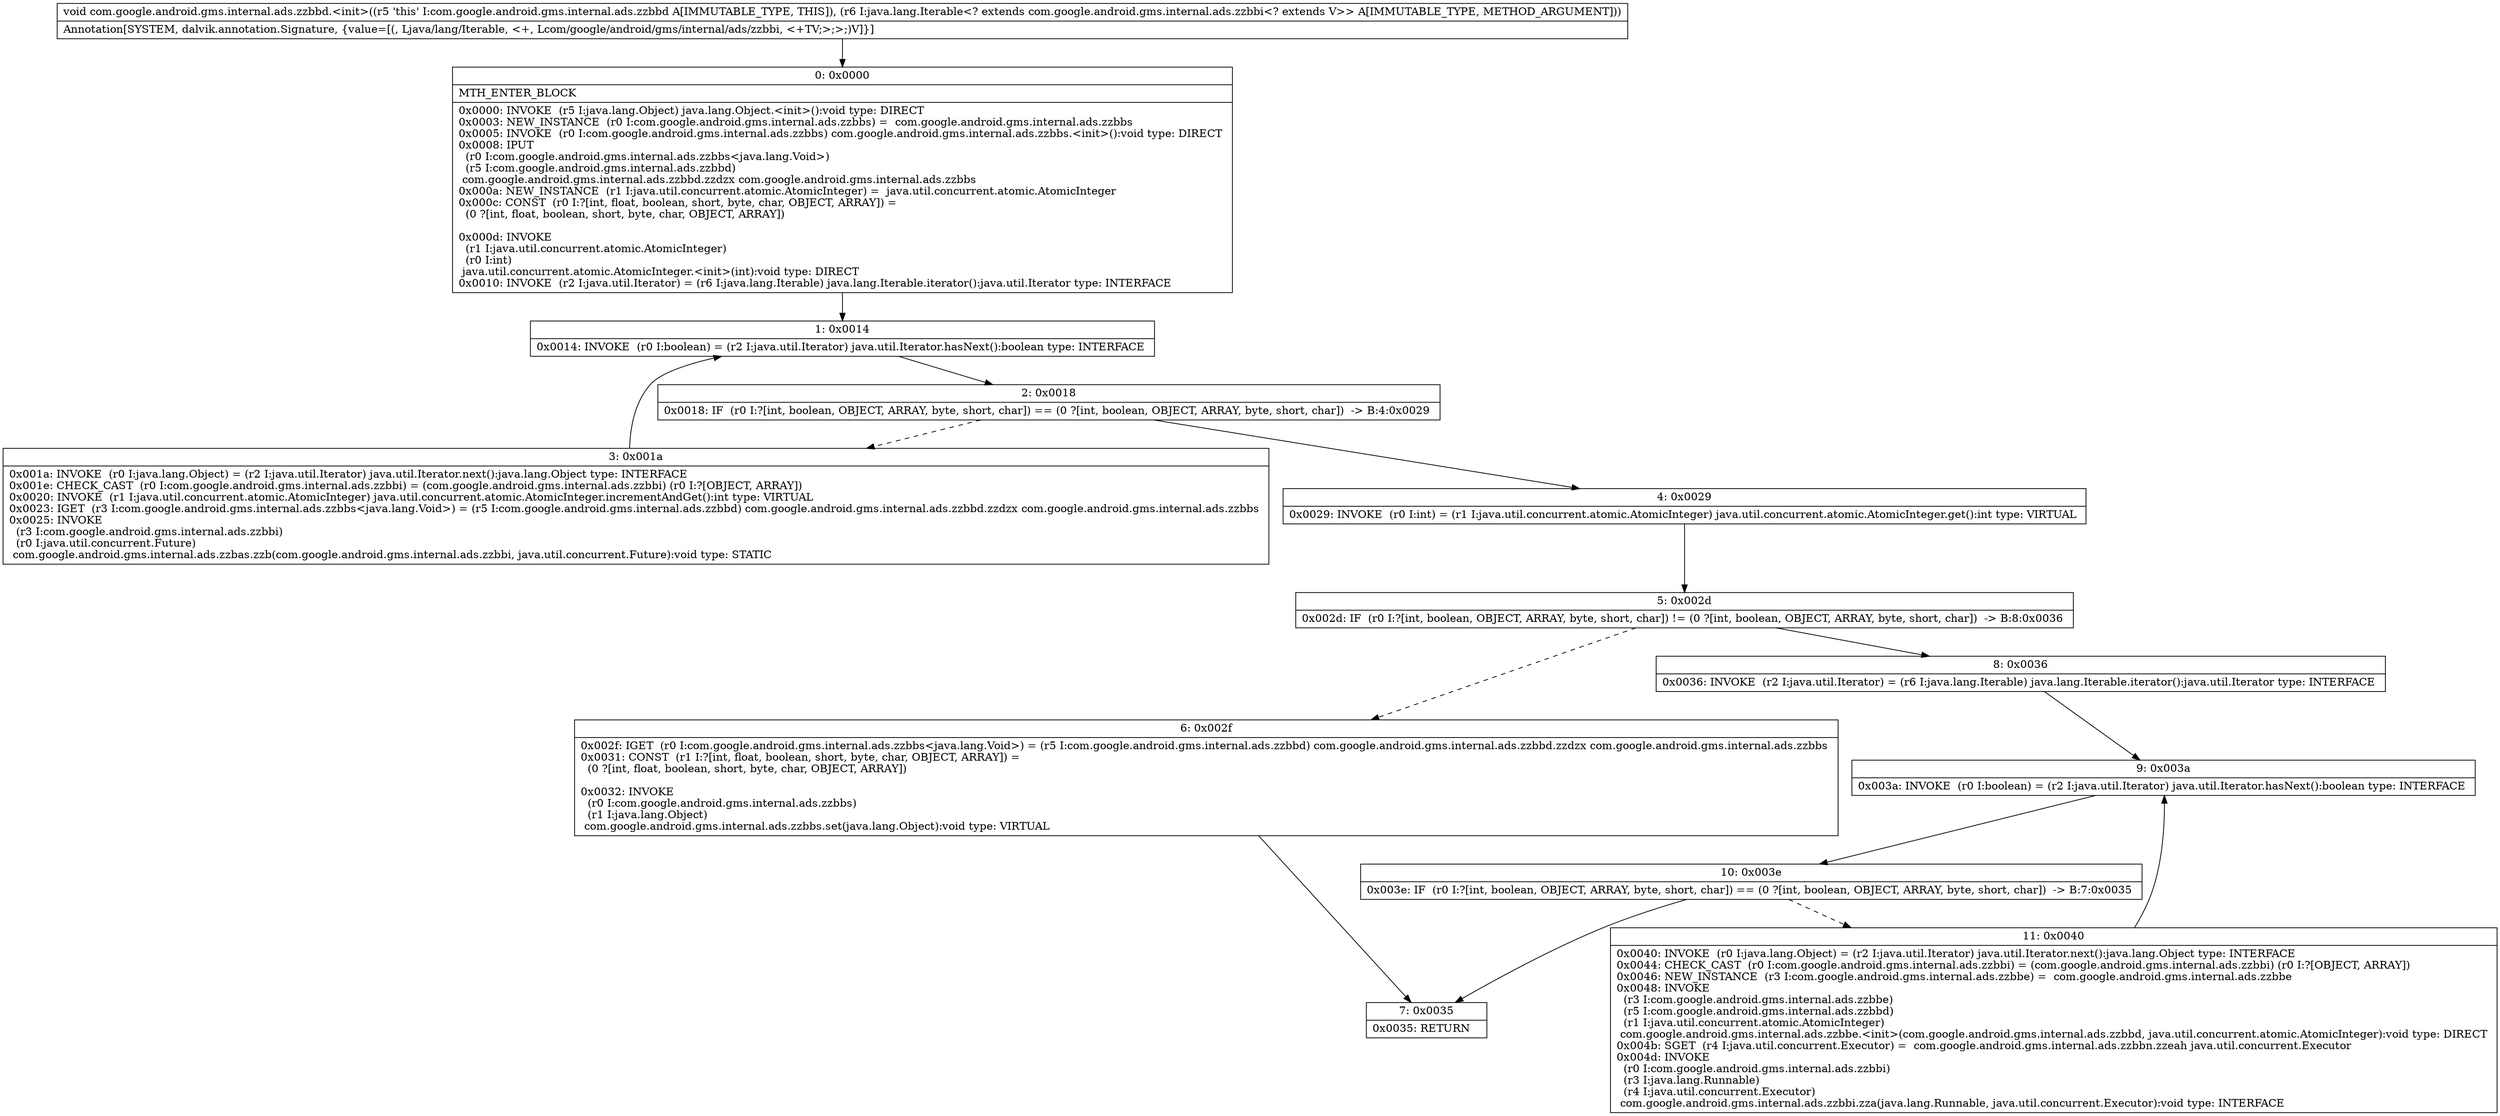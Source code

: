 digraph "CFG forcom.google.android.gms.internal.ads.zzbbd.\<init\>(Ljava\/lang\/Iterable;)V" {
Node_0 [shape=record,label="{0\:\ 0x0000|MTH_ENTER_BLOCK\l|0x0000: INVOKE  (r5 I:java.lang.Object) java.lang.Object.\<init\>():void type: DIRECT \l0x0003: NEW_INSTANCE  (r0 I:com.google.android.gms.internal.ads.zzbbs) =  com.google.android.gms.internal.ads.zzbbs \l0x0005: INVOKE  (r0 I:com.google.android.gms.internal.ads.zzbbs) com.google.android.gms.internal.ads.zzbbs.\<init\>():void type: DIRECT \l0x0008: IPUT  \l  (r0 I:com.google.android.gms.internal.ads.zzbbs\<java.lang.Void\>)\l  (r5 I:com.google.android.gms.internal.ads.zzbbd)\l com.google.android.gms.internal.ads.zzbbd.zzdzx com.google.android.gms.internal.ads.zzbbs \l0x000a: NEW_INSTANCE  (r1 I:java.util.concurrent.atomic.AtomicInteger) =  java.util.concurrent.atomic.AtomicInteger \l0x000c: CONST  (r0 I:?[int, float, boolean, short, byte, char, OBJECT, ARRAY]) = \l  (0 ?[int, float, boolean, short, byte, char, OBJECT, ARRAY])\l \l0x000d: INVOKE  \l  (r1 I:java.util.concurrent.atomic.AtomicInteger)\l  (r0 I:int)\l java.util.concurrent.atomic.AtomicInteger.\<init\>(int):void type: DIRECT \l0x0010: INVOKE  (r2 I:java.util.Iterator) = (r6 I:java.lang.Iterable) java.lang.Iterable.iterator():java.util.Iterator type: INTERFACE \l}"];
Node_1 [shape=record,label="{1\:\ 0x0014|0x0014: INVOKE  (r0 I:boolean) = (r2 I:java.util.Iterator) java.util.Iterator.hasNext():boolean type: INTERFACE \l}"];
Node_2 [shape=record,label="{2\:\ 0x0018|0x0018: IF  (r0 I:?[int, boolean, OBJECT, ARRAY, byte, short, char]) == (0 ?[int, boolean, OBJECT, ARRAY, byte, short, char])  \-\> B:4:0x0029 \l}"];
Node_3 [shape=record,label="{3\:\ 0x001a|0x001a: INVOKE  (r0 I:java.lang.Object) = (r2 I:java.util.Iterator) java.util.Iterator.next():java.lang.Object type: INTERFACE \l0x001e: CHECK_CAST  (r0 I:com.google.android.gms.internal.ads.zzbbi) = (com.google.android.gms.internal.ads.zzbbi) (r0 I:?[OBJECT, ARRAY]) \l0x0020: INVOKE  (r1 I:java.util.concurrent.atomic.AtomicInteger) java.util.concurrent.atomic.AtomicInteger.incrementAndGet():int type: VIRTUAL \l0x0023: IGET  (r3 I:com.google.android.gms.internal.ads.zzbbs\<java.lang.Void\>) = (r5 I:com.google.android.gms.internal.ads.zzbbd) com.google.android.gms.internal.ads.zzbbd.zzdzx com.google.android.gms.internal.ads.zzbbs \l0x0025: INVOKE  \l  (r3 I:com.google.android.gms.internal.ads.zzbbi)\l  (r0 I:java.util.concurrent.Future)\l com.google.android.gms.internal.ads.zzbas.zzb(com.google.android.gms.internal.ads.zzbbi, java.util.concurrent.Future):void type: STATIC \l}"];
Node_4 [shape=record,label="{4\:\ 0x0029|0x0029: INVOKE  (r0 I:int) = (r1 I:java.util.concurrent.atomic.AtomicInteger) java.util.concurrent.atomic.AtomicInteger.get():int type: VIRTUAL \l}"];
Node_5 [shape=record,label="{5\:\ 0x002d|0x002d: IF  (r0 I:?[int, boolean, OBJECT, ARRAY, byte, short, char]) != (0 ?[int, boolean, OBJECT, ARRAY, byte, short, char])  \-\> B:8:0x0036 \l}"];
Node_6 [shape=record,label="{6\:\ 0x002f|0x002f: IGET  (r0 I:com.google.android.gms.internal.ads.zzbbs\<java.lang.Void\>) = (r5 I:com.google.android.gms.internal.ads.zzbbd) com.google.android.gms.internal.ads.zzbbd.zzdzx com.google.android.gms.internal.ads.zzbbs \l0x0031: CONST  (r1 I:?[int, float, boolean, short, byte, char, OBJECT, ARRAY]) = \l  (0 ?[int, float, boolean, short, byte, char, OBJECT, ARRAY])\l \l0x0032: INVOKE  \l  (r0 I:com.google.android.gms.internal.ads.zzbbs)\l  (r1 I:java.lang.Object)\l com.google.android.gms.internal.ads.zzbbs.set(java.lang.Object):void type: VIRTUAL \l}"];
Node_7 [shape=record,label="{7\:\ 0x0035|0x0035: RETURN   \l}"];
Node_8 [shape=record,label="{8\:\ 0x0036|0x0036: INVOKE  (r2 I:java.util.Iterator) = (r6 I:java.lang.Iterable) java.lang.Iterable.iterator():java.util.Iterator type: INTERFACE \l}"];
Node_9 [shape=record,label="{9\:\ 0x003a|0x003a: INVOKE  (r0 I:boolean) = (r2 I:java.util.Iterator) java.util.Iterator.hasNext():boolean type: INTERFACE \l}"];
Node_10 [shape=record,label="{10\:\ 0x003e|0x003e: IF  (r0 I:?[int, boolean, OBJECT, ARRAY, byte, short, char]) == (0 ?[int, boolean, OBJECT, ARRAY, byte, short, char])  \-\> B:7:0x0035 \l}"];
Node_11 [shape=record,label="{11\:\ 0x0040|0x0040: INVOKE  (r0 I:java.lang.Object) = (r2 I:java.util.Iterator) java.util.Iterator.next():java.lang.Object type: INTERFACE \l0x0044: CHECK_CAST  (r0 I:com.google.android.gms.internal.ads.zzbbi) = (com.google.android.gms.internal.ads.zzbbi) (r0 I:?[OBJECT, ARRAY]) \l0x0046: NEW_INSTANCE  (r3 I:com.google.android.gms.internal.ads.zzbbe) =  com.google.android.gms.internal.ads.zzbbe \l0x0048: INVOKE  \l  (r3 I:com.google.android.gms.internal.ads.zzbbe)\l  (r5 I:com.google.android.gms.internal.ads.zzbbd)\l  (r1 I:java.util.concurrent.atomic.AtomicInteger)\l com.google.android.gms.internal.ads.zzbbe.\<init\>(com.google.android.gms.internal.ads.zzbbd, java.util.concurrent.atomic.AtomicInteger):void type: DIRECT \l0x004b: SGET  (r4 I:java.util.concurrent.Executor) =  com.google.android.gms.internal.ads.zzbbn.zzeah java.util.concurrent.Executor \l0x004d: INVOKE  \l  (r0 I:com.google.android.gms.internal.ads.zzbbi)\l  (r3 I:java.lang.Runnable)\l  (r4 I:java.util.concurrent.Executor)\l com.google.android.gms.internal.ads.zzbbi.zza(java.lang.Runnable, java.util.concurrent.Executor):void type: INTERFACE \l}"];
MethodNode[shape=record,label="{void com.google.android.gms.internal.ads.zzbbd.\<init\>((r5 'this' I:com.google.android.gms.internal.ads.zzbbd A[IMMUTABLE_TYPE, THIS]), (r6 I:java.lang.Iterable\<? extends com.google.android.gms.internal.ads.zzbbi\<? extends V\>\> A[IMMUTABLE_TYPE, METHOD_ARGUMENT]))  | Annotation[SYSTEM, dalvik.annotation.Signature, \{value=[(, Ljava\/lang\/Iterable, \<+, Lcom\/google\/android\/gms\/internal\/ads\/zzbbi, \<+TV;\>;\>;)V]\}]\l}"];
MethodNode -> Node_0;
Node_0 -> Node_1;
Node_1 -> Node_2;
Node_2 -> Node_3[style=dashed];
Node_2 -> Node_4;
Node_3 -> Node_1;
Node_4 -> Node_5;
Node_5 -> Node_6[style=dashed];
Node_5 -> Node_8;
Node_6 -> Node_7;
Node_8 -> Node_9;
Node_9 -> Node_10;
Node_10 -> Node_7;
Node_10 -> Node_11[style=dashed];
Node_11 -> Node_9;
}

